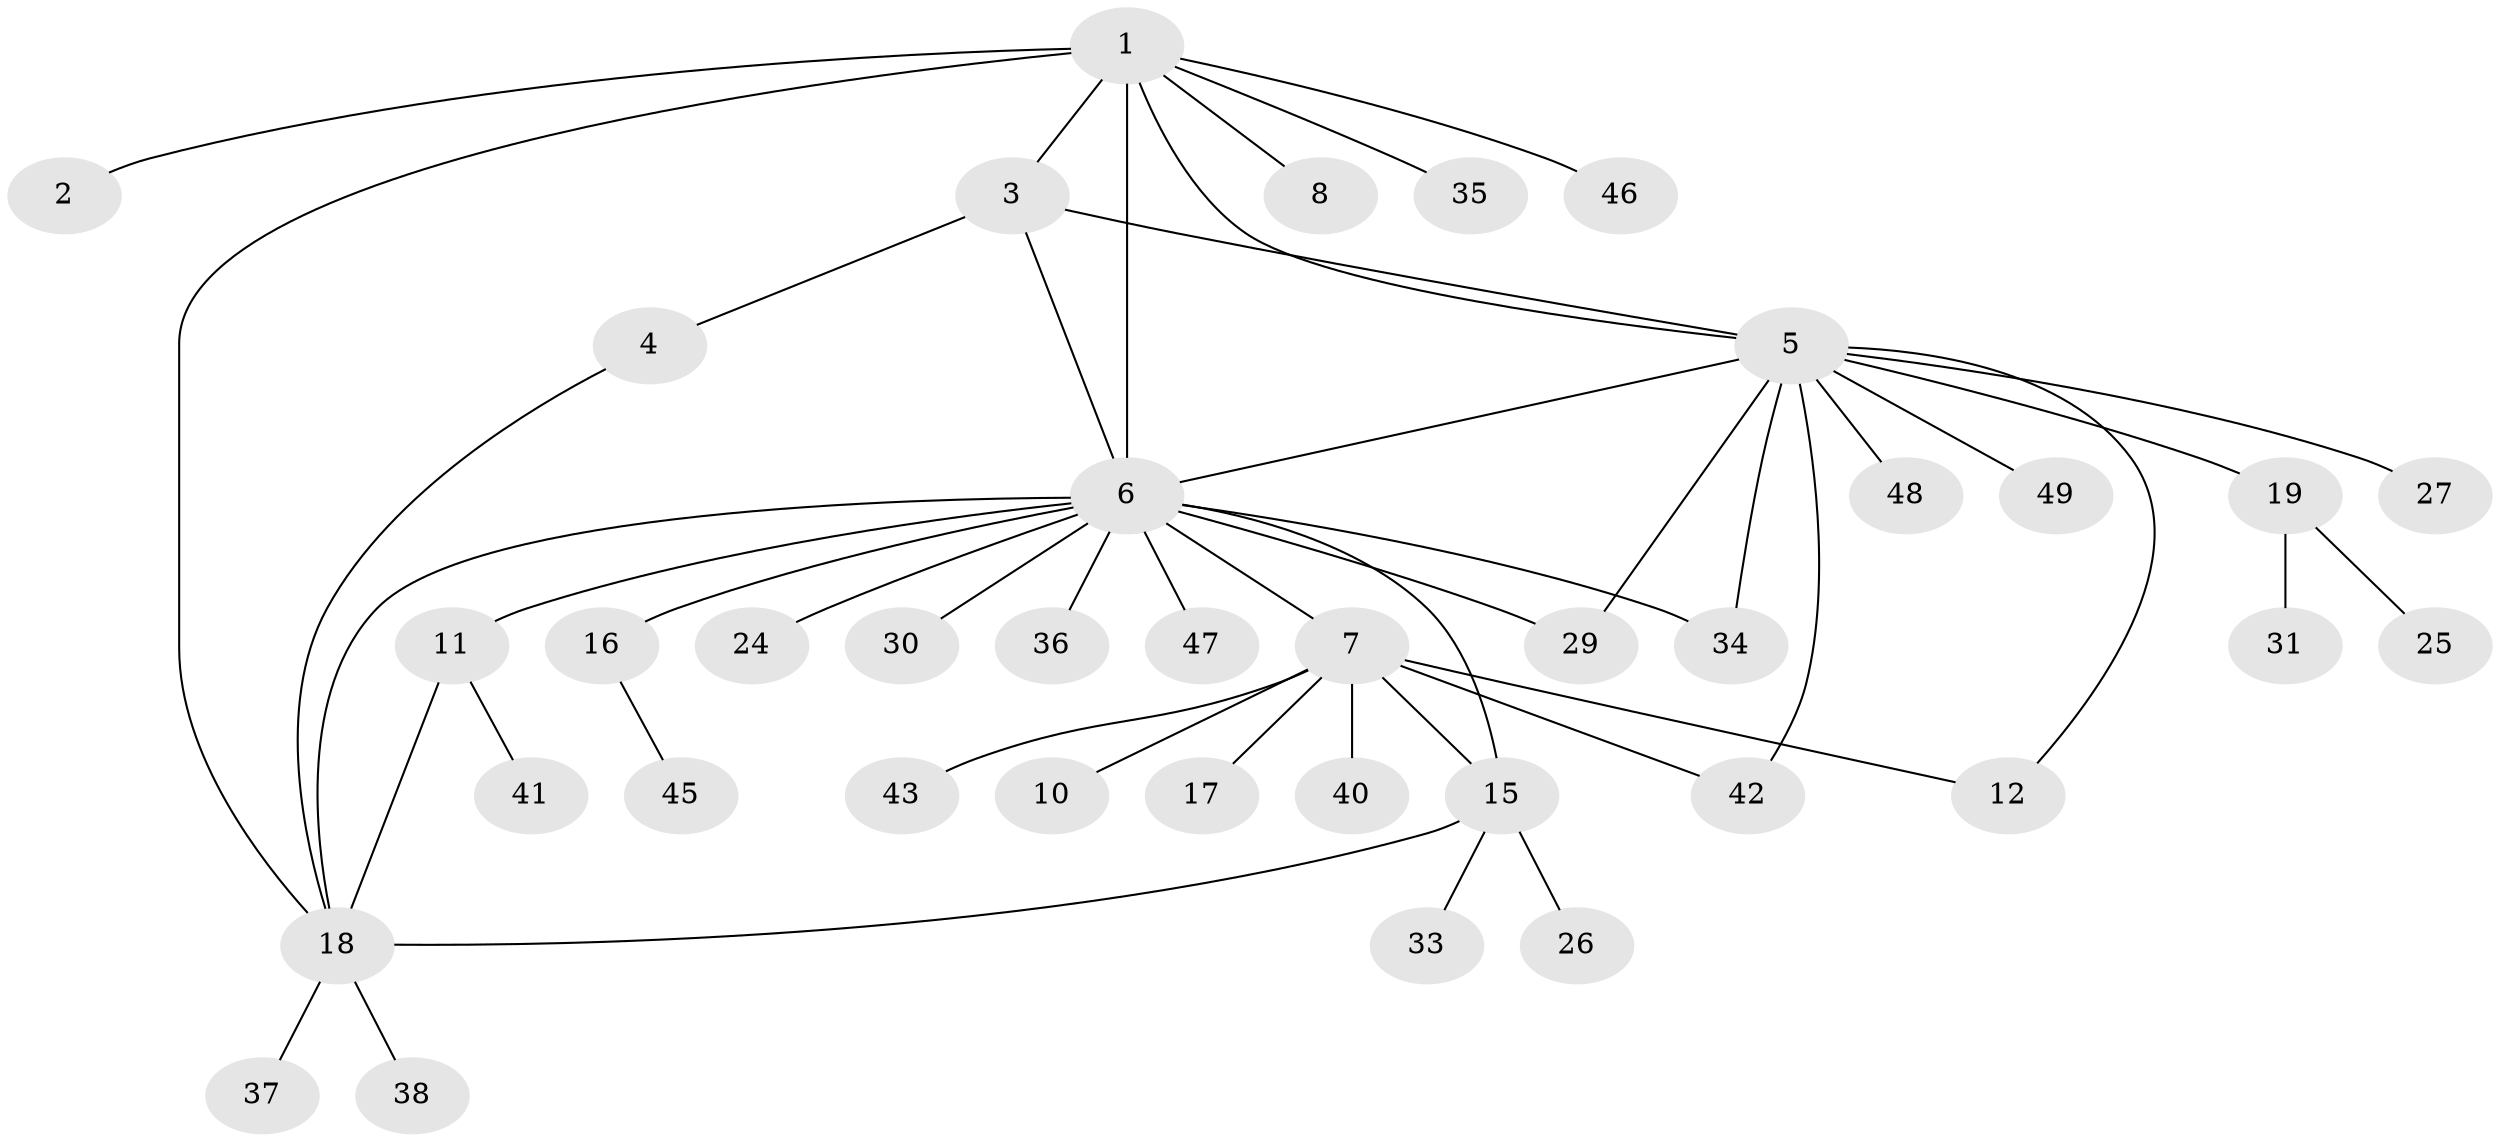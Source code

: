 // original degree distribution, {7: 0.06, 1: 0.5, 4: 0.08, 2: 0.24, 11: 0.02, 14: 0.02, 3: 0.06, 6: 0.02}
// Generated by graph-tools (version 1.1) at 2025/11/02/27/25 16:11:10]
// undirected, 38 vertices, 49 edges
graph export_dot {
graph [start="1"]
  node [color=gray90,style=filled];
  1 [super="+9"];
  2;
  3 [super="+23"];
  4 [super="+20"];
  5 [super="+14"];
  6 [super="+22"];
  7 [super="+13"];
  8;
  10;
  11 [super="+32"];
  12;
  15 [super="+50"];
  16;
  17;
  18 [super="+28"];
  19 [super="+21"];
  24;
  25;
  26;
  27;
  29;
  30;
  31;
  33 [super="+39"];
  34;
  35;
  36;
  37;
  38;
  40;
  41;
  42 [super="+44"];
  43;
  45;
  46;
  47;
  48;
  49;
  1 -- 2;
  1 -- 3;
  1 -- 5;
  1 -- 6 [weight=2];
  1 -- 8;
  1 -- 35;
  1 -- 46;
  1 -- 18;
  3 -- 4;
  3 -- 6;
  3 -- 5;
  4 -- 18;
  5 -- 6;
  5 -- 12;
  5 -- 19;
  5 -- 27;
  5 -- 29;
  5 -- 34;
  5 -- 42;
  5 -- 48;
  5 -- 49;
  6 -- 7 [weight=2];
  6 -- 11;
  6 -- 15;
  6 -- 16;
  6 -- 18;
  6 -- 29;
  6 -- 30;
  6 -- 34;
  6 -- 47;
  6 -- 24;
  6 -- 36;
  7 -- 10;
  7 -- 12;
  7 -- 17;
  7 -- 40;
  7 -- 42;
  7 -- 43;
  7 -- 15;
  11 -- 41;
  11 -- 18;
  15 -- 18;
  15 -- 26;
  15 -- 33;
  16 -- 45;
  18 -- 37;
  18 -- 38;
  19 -- 25;
  19 -- 31;
}
